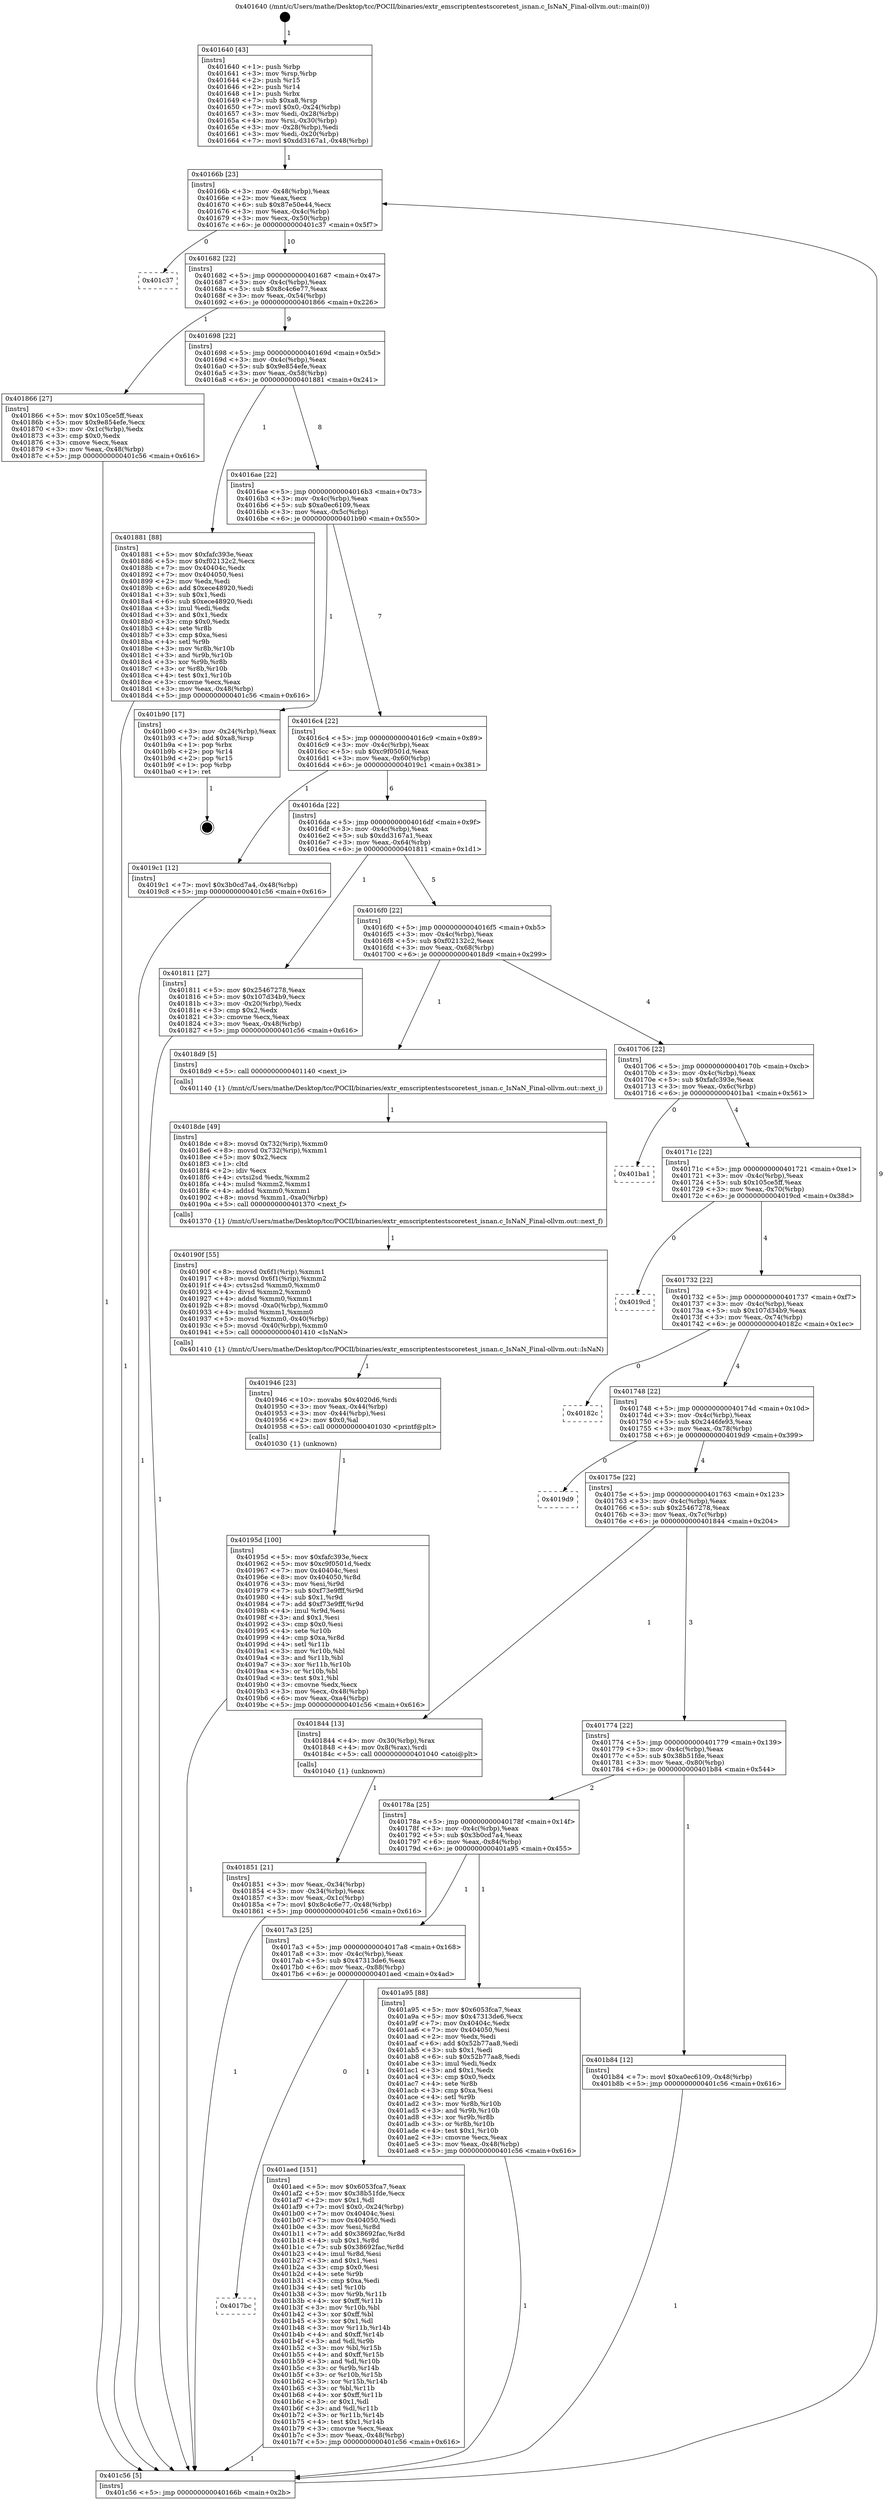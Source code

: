 digraph "0x401640" {
  label = "0x401640 (/mnt/c/Users/mathe/Desktop/tcc/POCII/binaries/extr_emscriptentestscoretest_isnan.c_IsNaN_Final-ollvm.out::main(0))"
  labelloc = "t"
  node[shape=record]

  Entry [label="",width=0.3,height=0.3,shape=circle,fillcolor=black,style=filled]
  "0x40166b" [label="{
     0x40166b [23]\l
     | [instrs]\l
     &nbsp;&nbsp;0x40166b \<+3\>: mov -0x48(%rbp),%eax\l
     &nbsp;&nbsp;0x40166e \<+2\>: mov %eax,%ecx\l
     &nbsp;&nbsp;0x401670 \<+6\>: sub $0x87e50e44,%ecx\l
     &nbsp;&nbsp;0x401676 \<+3\>: mov %eax,-0x4c(%rbp)\l
     &nbsp;&nbsp;0x401679 \<+3\>: mov %ecx,-0x50(%rbp)\l
     &nbsp;&nbsp;0x40167c \<+6\>: je 0000000000401c37 \<main+0x5f7\>\l
  }"]
  "0x401c37" [label="{
     0x401c37\l
  }", style=dashed]
  "0x401682" [label="{
     0x401682 [22]\l
     | [instrs]\l
     &nbsp;&nbsp;0x401682 \<+5\>: jmp 0000000000401687 \<main+0x47\>\l
     &nbsp;&nbsp;0x401687 \<+3\>: mov -0x4c(%rbp),%eax\l
     &nbsp;&nbsp;0x40168a \<+5\>: sub $0x8c4c6e77,%eax\l
     &nbsp;&nbsp;0x40168f \<+3\>: mov %eax,-0x54(%rbp)\l
     &nbsp;&nbsp;0x401692 \<+6\>: je 0000000000401866 \<main+0x226\>\l
  }"]
  Exit [label="",width=0.3,height=0.3,shape=circle,fillcolor=black,style=filled,peripheries=2]
  "0x401866" [label="{
     0x401866 [27]\l
     | [instrs]\l
     &nbsp;&nbsp;0x401866 \<+5\>: mov $0x105ce5ff,%eax\l
     &nbsp;&nbsp;0x40186b \<+5\>: mov $0x9e854efe,%ecx\l
     &nbsp;&nbsp;0x401870 \<+3\>: mov -0x1c(%rbp),%edx\l
     &nbsp;&nbsp;0x401873 \<+3\>: cmp $0x0,%edx\l
     &nbsp;&nbsp;0x401876 \<+3\>: cmove %ecx,%eax\l
     &nbsp;&nbsp;0x401879 \<+3\>: mov %eax,-0x48(%rbp)\l
     &nbsp;&nbsp;0x40187c \<+5\>: jmp 0000000000401c56 \<main+0x616\>\l
  }"]
  "0x401698" [label="{
     0x401698 [22]\l
     | [instrs]\l
     &nbsp;&nbsp;0x401698 \<+5\>: jmp 000000000040169d \<main+0x5d\>\l
     &nbsp;&nbsp;0x40169d \<+3\>: mov -0x4c(%rbp),%eax\l
     &nbsp;&nbsp;0x4016a0 \<+5\>: sub $0x9e854efe,%eax\l
     &nbsp;&nbsp;0x4016a5 \<+3\>: mov %eax,-0x58(%rbp)\l
     &nbsp;&nbsp;0x4016a8 \<+6\>: je 0000000000401881 \<main+0x241\>\l
  }"]
  "0x4017bc" [label="{
     0x4017bc\l
  }", style=dashed]
  "0x401881" [label="{
     0x401881 [88]\l
     | [instrs]\l
     &nbsp;&nbsp;0x401881 \<+5\>: mov $0xfafc393e,%eax\l
     &nbsp;&nbsp;0x401886 \<+5\>: mov $0xf02132c2,%ecx\l
     &nbsp;&nbsp;0x40188b \<+7\>: mov 0x40404c,%edx\l
     &nbsp;&nbsp;0x401892 \<+7\>: mov 0x404050,%esi\l
     &nbsp;&nbsp;0x401899 \<+2\>: mov %edx,%edi\l
     &nbsp;&nbsp;0x40189b \<+6\>: add $0xece48920,%edi\l
     &nbsp;&nbsp;0x4018a1 \<+3\>: sub $0x1,%edi\l
     &nbsp;&nbsp;0x4018a4 \<+6\>: sub $0xece48920,%edi\l
     &nbsp;&nbsp;0x4018aa \<+3\>: imul %edi,%edx\l
     &nbsp;&nbsp;0x4018ad \<+3\>: and $0x1,%edx\l
     &nbsp;&nbsp;0x4018b0 \<+3\>: cmp $0x0,%edx\l
     &nbsp;&nbsp;0x4018b3 \<+4\>: sete %r8b\l
     &nbsp;&nbsp;0x4018b7 \<+3\>: cmp $0xa,%esi\l
     &nbsp;&nbsp;0x4018ba \<+4\>: setl %r9b\l
     &nbsp;&nbsp;0x4018be \<+3\>: mov %r8b,%r10b\l
     &nbsp;&nbsp;0x4018c1 \<+3\>: and %r9b,%r10b\l
     &nbsp;&nbsp;0x4018c4 \<+3\>: xor %r9b,%r8b\l
     &nbsp;&nbsp;0x4018c7 \<+3\>: or %r8b,%r10b\l
     &nbsp;&nbsp;0x4018ca \<+4\>: test $0x1,%r10b\l
     &nbsp;&nbsp;0x4018ce \<+3\>: cmovne %ecx,%eax\l
     &nbsp;&nbsp;0x4018d1 \<+3\>: mov %eax,-0x48(%rbp)\l
     &nbsp;&nbsp;0x4018d4 \<+5\>: jmp 0000000000401c56 \<main+0x616\>\l
  }"]
  "0x4016ae" [label="{
     0x4016ae [22]\l
     | [instrs]\l
     &nbsp;&nbsp;0x4016ae \<+5\>: jmp 00000000004016b3 \<main+0x73\>\l
     &nbsp;&nbsp;0x4016b3 \<+3\>: mov -0x4c(%rbp),%eax\l
     &nbsp;&nbsp;0x4016b6 \<+5\>: sub $0xa0ec6109,%eax\l
     &nbsp;&nbsp;0x4016bb \<+3\>: mov %eax,-0x5c(%rbp)\l
     &nbsp;&nbsp;0x4016be \<+6\>: je 0000000000401b90 \<main+0x550\>\l
  }"]
  "0x401aed" [label="{
     0x401aed [151]\l
     | [instrs]\l
     &nbsp;&nbsp;0x401aed \<+5\>: mov $0x6053fca7,%eax\l
     &nbsp;&nbsp;0x401af2 \<+5\>: mov $0x38b51fde,%ecx\l
     &nbsp;&nbsp;0x401af7 \<+2\>: mov $0x1,%dl\l
     &nbsp;&nbsp;0x401af9 \<+7\>: movl $0x0,-0x24(%rbp)\l
     &nbsp;&nbsp;0x401b00 \<+7\>: mov 0x40404c,%esi\l
     &nbsp;&nbsp;0x401b07 \<+7\>: mov 0x404050,%edi\l
     &nbsp;&nbsp;0x401b0e \<+3\>: mov %esi,%r8d\l
     &nbsp;&nbsp;0x401b11 \<+7\>: add $0x38692fac,%r8d\l
     &nbsp;&nbsp;0x401b18 \<+4\>: sub $0x1,%r8d\l
     &nbsp;&nbsp;0x401b1c \<+7\>: sub $0x38692fac,%r8d\l
     &nbsp;&nbsp;0x401b23 \<+4\>: imul %r8d,%esi\l
     &nbsp;&nbsp;0x401b27 \<+3\>: and $0x1,%esi\l
     &nbsp;&nbsp;0x401b2a \<+3\>: cmp $0x0,%esi\l
     &nbsp;&nbsp;0x401b2d \<+4\>: sete %r9b\l
     &nbsp;&nbsp;0x401b31 \<+3\>: cmp $0xa,%edi\l
     &nbsp;&nbsp;0x401b34 \<+4\>: setl %r10b\l
     &nbsp;&nbsp;0x401b38 \<+3\>: mov %r9b,%r11b\l
     &nbsp;&nbsp;0x401b3b \<+4\>: xor $0xff,%r11b\l
     &nbsp;&nbsp;0x401b3f \<+3\>: mov %r10b,%bl\l
     &nbsp;&nbsp;0x401b42 \<+3\>: xor $0xff,%bl\l
     &nbsp;&nbsp;0x401b45 \<+3\>: xor $0x1,%dl\l
     &nbsp;&nbsp;0x401b48 \<+3\>: mov %r11b,%r14b\l
     &nbsp;&nbsp;0x401b4b \<+4\>: and $0xff,%r14b\l
     &nbsp;&nbsp;0x401b4f \<+3\>: and %dl,%r9b\l
     &nbsp;&nbsp;0x401b52 \<+3\>: mov %bl,%r15b\l
     &nbsp;&nbsp;0x401b55 \<+4\>: and $0xff,%r15b\l
     &nbsp;&nbsp;0x401b59 \<+3\>: and %dl,%r10b\l
     &nbsp;&nbsp;0x401b5c \<+3\>: or %r9b,%r14b\l
     &nbsp;&nbsp;0x401b5f \<+3\>: or %r10b,%r15b\l
     &nbsp;&nbsp;0x401b62 \<+3\>: xor %r15b,%r14b\l
     &nbsp;&nbsp;0x401b65 \<+3\>: or %bl,%r11b\l
     &nbsp;&nbsp;0x401b68 \<+4\>: xor $0xff,%r11b\l
     &nbsp;&nbsp;0x401b6c \<+3\>: or $0x1,%dl\l
     &nbsp;&nbsp;0x401b6f \<+3\>: and %dl,%r11b\l
     &nbsp;&nbsp;0x401b72 \<+3\>: or %r11b,%r14b\l
     &nbsp;&nbsp;0x401b75 \<+4\>: test $0x1,%r14b\l
     &nbsp;&nbsp;0x401b79 \<+3\>: cmovne %ecx,%eax\l
     &nbsp;&nbsp;0x401b7c \<+3\>: mov %eax,-0x48(%rbp)\l
     &nbsp;&nbsp;0x401b7f \<+5\>: jmp 0000000000401c56 \<main+0x616\>\l
  }"]
  "0x401b90" [label="{
     0x401b90 [17]\l
     | [instrs]\l
     &nbsp;&nbsp;0x401b90 \<+3\>: mov -0x24(%rbp),%eax\l
     &nbsp;&nbsp;0x401b93 \<+7\>: add $0xa8,%rsp\l
     &nbsp;&nbsp;0x401b9a \<+1\>: pop %rbx\l
     &nbsp;&nbsp;0x401b9b \<+2\>: pop %r14\l
     &nbsp;&nbsp;0x401b9d \<+2\>: pop %r15\l
     &nbsp;&nbsp;0x401b9f \<+1\>: pop %rbp\l
     &nbsp;&nbsp;0x401ba0 \<+1\>: ret\l
  }"]
  "0x4016c4" [label="{
     0x4016c4 [22]\l
     | [instrs]\l
     &nbsp;&nbsp;0x4016c4 \<+5\>: jmp 00000000004016c9 \<main+0x89\>\l
     &nbsp;&nbsp;0x4016c9 \<+3\>: mov -0x4c(%rbp),%eax\l
     &nbsp;&nbsp;0x4016cc \<+5\>: sub $0xc9f0501d,%eax\l
     &nbsp;&nbsp;0x4016d1 \<+3\>: mov %eax,-0x60(%rbp)\l
     &nbsp;&nbsp;0x4016d4 \<+6\>: je 00000000004019c1 \<main+0x381\>\l
  }"]
  "0x4017a3" [label="{
     0x4017a3 [25]\l
     | [instrs]\l
     &nbsp;&nbsp;0x4017a3 \<+5\>: jmp 00000000004017a8 \<main+0x168\>\l
     &nbsp;&nbsp;0x4017a8 \<+3\>: mov -0x4c(%rbp),%eax\l
     &nbsp;&nbsp;0x4017ab \<+5\>: sub $0x47313de6,%eax\l
     &nbsp;&nbsp;0x4017b0 \<+6\>: mov %eax,-0x88(%rbp)\l
     &nbsp;&nbsp;0x4017b6 \<+6\>: je 0000000000401aed \<main+0x4ad\>\l
  }"]
  "0x4019c1" [label="{
     0x4019c1 [12]\l
     | [instrs]\l
     &nbsp;&nbsp;0x4019c1 \<+7\>: movl $0x3b0cd7a4,-0x48(%rbp)\l
     &nbsp;&nbsp;0x4019c8 \<+5\>: jmp 0000000000401c56 \<main+0x616\>\l
  }"]
  "0x4016da" [label="{
     0x4016da [22]\l
     | [instrs]\l
     &nbsp;&nbsp;0x4016da \<+5\>: jmp 00000000004016df \<main+0x9f\>\l
     &nbsp;&nbsp;0x4016df \<+3\>: mov -0x4c(%rbp),%eax\l
     &nbsp;&nbsp;0x4016e2 \<+5\>: sub $0xdd3167a1,%eax\l
     &nbsp;&nbsp;0x4016e7 \<+3\>: mov %eax,-0x64(%rbp)\l
     &nbsp;&nbsp;0x4016ea \<+6\>: je 0000000000401811 \<main+0x1d1\>\l
  }"]
  "0x401a95" [label="{
     0x401a95 [88]\l
     | [instrs]\l
     &nbsp;&nbsp;0x401a95 \<+5\>: mov $0x6053fca7,%eax\l
     &nbsp;&nbsp;0x401a9a \<+5\>: mov $0x47313de6,%ecx\l
     &nbsp;&nbsp;0x401a9f \<+7\>: mov 0x40404c,%edx\l
     &nbsp;&nbsp;0x401aa6 \<+7\>: mov 0x404050,%esi\l
     &nbsp;&nbsp;0x401aad \<+2\>: mov %edx,%edi\l
     &nbsp;&nbsp;0x401aaf \<+6\>: add $0x52b77aa8,%edi\l
     &nbsp;&nbsp;0x401ab5 \<+3\>: sub $0x1,%edi\l
     &nbsp;&nbsp;0x401ab8 \<+6\>: sub $0x52b77aa8,%edi\l
     &nbsp;&nbsp;0x401abe \<+3\>: imul %edi,%edx\l
     &nbsp;&nbsp;0x401ac1 \<+3\>: and $0x1,%edx\l
     &nbsp;&nbsp;0x401ac4 \<+3\>: cmp $0x0,%edx\l
     &nbsp;&nbsp;0x401ac7 \<+4\>: sete %r8b\l
     &nbsp;&nbsp;0x401acb \<+3\>: cmp $0xa,%esi\l
     &nbsp;&nbsp;0x401ace \<+4\>: setl %r9b\l
     &nbsp;&nbsp;0x401ad2 \<+3\>: mov %r8b,%r10b\l
     &nbsp;&nbsp;0x401ad5 \<+3\>: and %r9b,%r10b\l
     &nbsp;&nbsp;0x401ad8 \<+3\>: xor %r9b,%r8b\l
     &nbsp;&nbsp;0x401adb \<+3\>: or %r8b,%r10b\l
     &nbsp;&nbsp;0x401ade \<+4\>: test $0x1,%r10b\l
     &nbsp;&nbsp;0x401ae2 \<+3\>: cmovne %ecx,%eax\l
     &nbsp;&nbsp;0x401ae5 \<+3\>: mov %eax,-0x48(%rbp)\l
     &nbsp;&nbsp;0x401ae8 \<+5\>: jmp 0000000000401c56 \<main+0x616\>\l
  }"]
  "0x401811" [label="{
     0x401811 [27]\l
     | [instrs]\l
     &nbsp;&nbsp;0x401811 \<+5\>: mov $0x25467278,%eax\l
     &nbsp;&nbsp;0x401816 \<+5\>: mov $0x107d34b9,%ecx\l
     &nbsp;&nbsp;0x40181b \<+3\>: mov -0x20(%rbp),%edx\l
     &nbsp;&nbsp;0x40181e \<+3\>: cmp $0x2,%edx\l
     &nbsp;&nbsp;0x401821 \<+3\>: cmovne %ecx,%eax\l
     &nbsp;&nbsp;0x401824 \<+3\>: mov %eax,-0x48(%rbp)\l
     &nbsp;&nbsp;0x401827 \<+5\>: jmp 0000000000401c56 \<main+0x616\>\l
  }"]
  "0x4016f0" [label="{
     0x4016f0 [22]\l
     | [instrs]\l
     &nbsp;&nbsp;0x4016f0 \<+5\>: jmp 00000000004016f5 \<main+0xb5\>\l
     &nbsp;&nbsp;0x4016f5 \<+3\>: mov -0x4c(%rbp),%eax\l
     &nbsp;&nbsp;0x4016f8 \<+5\>: sub $0xf02132c2,%eax\l
     &nbsp;&nbsp;0x4016fd \<+3\>: mov %eax,-0x68(%rbp)\l
     &nbsp;&nbsp;0x401700 \<+6\>: je 00000000004018d9 \<main+0x299\>\l
  }"]
  "0x401c56" [label="{
     0x401c56 [5]\l
     | [instrs]\l
     &nbsp;&nbsp;0x401c56 \<+5\>: jmp 000000000040166b \<main+0x2b\>\l
  }"]
  "0x401640" [label="{
     0x401640 [43]\l
     | [instrs]\l
     &nbsp;&nbsp;0x401640 \<+1\>: push %rbp\l
     &nbsp;&nbsp;0x401641 \<+3\>: mov %rsp,%rbp\l
     &nbsp;&nbsp;0x401644 \<+2\>: push %r15\l
     &nbsp;&nbsp;0x401646 \<+2\>: push %r14\l
     &nbsp;&nbsp;0x401648 \<+1\>: push %rbx\l
     &nbsp;&nbsp;0x401649 \<+7\>: sub $0xa8,%rsp\l
     &nbsp;&nbsp;0x401650 \<+7\>: movl $0x0,-0x24(%rbp)\l
     &nbsp;&nbsp;0x401657 \<+3\>: mov %edi,-0x28(%rbp)\l
     &nbsp;&nbsp;0x40165a \<+4\>: mov %rsi,-0x30(%rbp)\l
     &nbsp;&nbsp;0x40165e \<+3\>: mov -0x28(%rbp),%edi\l
     &nbsp;&nbsp;0x401661 \<+3\>: mov %edi,-0x20(%rbp)\l
     &nbsp;&nbsp;0x401664 \<+7\>: movl $0xdd3167a1,-0x48(%rbp)\l
  }"]
  "0x40178a" [label="{
     0x40178a [25]\l
     | [instrs]\l
     &nbsp;&nbsp;0x40178a \<+5\>: jmp 000000000040178f \<main+0x14f\>\l
     &nbsp;&nbsp;0x40178f \<+3\>: mov -0x4c(%rbp),%eax\l
     &nbsp;&nbsp;0x401792 \<+5\>: sub $0x3b0cd7a4,%eax\l
     &nbsp;&nbsp;0x401797 \<+6\>: mov %eax,-0x84(%rbp)\l
     &nbsp;&nbsp;0x40179d \<+6\>: je 0000000000401a95 \<main+0x455\>\l
  }"]
  "0x4018d9" [label="{
     0x4018d9 [5]\l
     | [instrs]\l
     &nbsp;&nbsp;0x4018d9 \<+5\>: call 0000000000401140 \<next_i\>\l
     | [calls]\l
     &nbsp;&nbsp;0x401140 \{1\} (/mnt/c/Users/mathe/Desktop/tcc/POCII/binaries/extr_emscriptentestscoretest_isnan.c_IsNaN_Final-ollvm.out::next_i)\l
  }"]
  "0x401706" [label="{
     0x401706 [22]\l
     | [instrs]\l
     &nbsp;&nbsp;0x401706 \<+5\>: jmp 000000000040170b \<main+0xcb\>\l
     &nbsp;&nbsp;0x40170b \<+3\>: mov -0x4c(%rbp),%eax\l
     &nbsp;&nbsp;0x40170e \<+5\>: sub $0xfafc393e,%eax\l
     &nbsp;&nbsp;0x401713 \<+3\>: mov %eax,-0x6c(%rbp)\l
     &nbsp;&nbsp;0x401716 \<+6\>: je 0000000000401ba1 \<main+0x561\>\l
  }"]
  "0x401b84" [label="{
     0x401b84 [12]\l
     | [instrs]\l
     &nbsp;&nbsp;0x401b84 \<+7\>: movl $0xa0ec6109,-0x48(%rbp)\l
     &nbsp;&nbsp;0x401b8b \<+5\>: jmp 0000000000401c56 \<main+0x616\>\l
  }"]
  "0x401ba1" [label="{
     0x401ba1\l
  }", style=dashed]
  "0x40171c" [label="{
     0x40171c [22]\l
     | [instrs]\l
     &nbsp;&nbsp;0x40171c \<+5\>: jmp 0000000000401721 \<main+0xe1\>\l
     &nbsp;&nbsp;0x401721 \<+3\>: mov -0x4c(%rbp),%eax\l
     &nbsp;&nbsp;0x401724 \<+5\>: sub $0x105ce5ff,%eax\l
     &nbsp;&nbsp;0x401729 \<+3\>: mov %eax,-0x70(%rbp)\l
     &nbsp;&nbsp;0x40172c \<+6\>: je 00000000004019cd \<main+0x38d\>\l
  }"]
  "0x40195d" [label="{
     0x40195d [100]\l
     | [instrs]\l
     &nbsp;&nbsp;0x40195d \<+5\>: mov $0xfafc393e,%ecx\l
     &nbsp;&nbsp;0x401962 \<+5\>: mov $0xc9f0501d,%edx\l
     &nbsp;&nbsp;0x401967 \<+7\>: mov 0x40404c,%esi\l
     &nbsp;&nbsp;0x40196e \<+8\>: mov 0x404050,%r8d\l
     &nbsp;&nbsp;0x401976 \<+3\>: mov %esi,%r9d\l
     &nbsp;&nbsp;0x401979 \<+7\>: sub $0xf73e9fff,%r9d\l
     &nbsp;&nbsp;0x401980 \<+4\>: sub $0x1,%r9d\l
     &nbsp;&nbsp;0x401984 \<+7\>: add $0xf73e9fff,%r9d\l
     &nbsp;&nbsp;0x40198b \<+4\>: imul %r9d,%esi\l
     &nbsp;&nbsp;0x40198f \<+3\>: and $0x1,%esi\l
     &nbsp;&nbsp;0x401992 \<+3\>: cmp $0x0,%esi\l
     &nbsp;&nbsp;0x401995 \<+4\>: sete %r10b\l
     &nbsp;&nbsp;0x401999 \<+4\>: cmp $0xa,%r8d\l
     &nbsp;&nbsp;0x40199d \<+4\>: setl %r11b\l
     &nbsp;&nbsp;0x4019a1 \<+3\>: mov %r10b,%bl\l
     &nbsp;&nbsp;0x4019a4 \<+3\>: and %r11b,%bl\l
     &nbsp;&nbsp;0x4019a7 \<+3\>: xor %r11b,%r10b\l
     &nbsp;&nbsp;0x4019aa \<+3\>: or %r10b,%bl\l
     &nbsp;&nbsp;0x4019ad \<+3\>: test $0x1,%bl\l
     &nbsp;&nbsp;0x4019b0 \<+3\>: cmovne %edx,%ecx\l
     &nbsp;&nbsp;0x4019b3 \<+3\>: mov %ecx,-0x48(%rbp)\l
     &nbsp;&nbsp;0x4019b6 \<+6\>: mov %eax,-0xa4(%rbp)\l
     &nbsp;&nbsp;0x4019bc \<+5\>: jmp 0000000000401c56 \<main+0x616\>\l
  }"]
  "0x4019cd" [label="{
     0x4019cd\l
  }", style=dashed]
  "0x401732" [label="{
     0x401732 [22]\l
     | [instrs]\l
     &nbsp;&nbsp;0x401732 \<+5\>: jmp 0000000000401737 \<main+0xf7\>\l
     &nbsp;&nbsp;0x401737 \<+3\>: mov -0x4c(%rbp),%eax\l
     &nbsp;&nbsp;0x40173a \<+5\>: sub $0x107d34b9,%eax\l
     &nbsp;&nbsp;0x40173f \<+3\>: mov %eax,-0x74(%rbp)\l
     &nbsp;&nbsp;0x401742 \<+6\>: je 000000000040182c \<main+0x1ec\>\l
  }"]
  "0x401946" [label="{
     0x401946 [23]\l
     | [instrs]\l
     &nbsp;&nbsp;0x401946 \<+10\>: movabs $0x4020d6,%rdi\l
     &nbsp;&nbsp;0x401950 \<+3\>: mov %eax,-0x44(%rbp)\l
     &nbsp;&nbsp;0x401953 \<+3\>: mov -0x44(%rbp),%esi\l
     &nbsp;&nbsp;0x401956 \<+2\>: mov $0x0,%al\l
     &nbsp;&nbsp;0x401958 \<+5\>: call 0000000000401030 \<printf@plt\>\l
     | [calls]\l
     &nbsp;&nbsp;0x401030 \{1\} (unknown)\l
  }"]
  "0x40182c" [label="{
     0x40182c\l
  }", style=dashed]
  "0x401748" [label="{
     0x401748 [22]\l
     | [instrs]\l
     &nbsp;&nbsp;0x401748 \<+5\>: jmp 000000000040174d \<main+0x10d\>\l
     &nbsp;&nbsp;0x40174d \<+3\>: mov -0x4c(%rbp),%eax\l
     &nbsp;&nbsp;0x401750 \<+5\>: sub $0x2446fe93,%eax\l
     &nbsp;&nbsp;0x401755 \<+3\>: mov %eax,-0x78(%rbp)\l
     &nbsp;&nbsp;0x401758 \<+6\>: je 00000000004019d9 \<main+0x399\>\l
  }"]
  "0x40190f" [label="{
     0x40190f [55]\l
     | [instrs]\l
     &nbsp;&nbsp;0x40190f \<+8\>: movsd 0x6f1(%rip),%xmm1\l
     &nbsp;&nbsp;0x401917 \<+8\>: movsd 0x6f1(%rip),%xmm2\l
     &nbsp;&nbsp;0x40191f \<+4\>: cvtss2sd %xmm0,%xmm0\l
     &nbsp;&nbsp;0x401923 \<+4\>: divsd %xmm2,%xmm0\l
     &nbsp;&nbsp;0x401927 \<+4\>: addsd %xmm0,%xmm1\l
     &nbsp;&nbsp;0x40192b \<+8\>: movsd -0xa0(%rbp),%xmm0\l
     &nbsp;&nbsp;0x401933 \<+4\>: mulsd %xmm1,%xmm0\l
     &nbsp;&nbsp;0x401937 \<+5\>: movsd %xmm0,-0x40(%rbp)\l
     &nbsp;&nbsp;0x40193c \<+5\>: movsd -0x40(%rbp),%xmm0\l
     &nbsp;&nbsp;0x401941 \<+5\>: call 0000000000401410 \<IsNaN\>\l
     | [calls]\l
     &nbsp;&nbsp;0x401410 \{1\} (/mnt/c/Users/mathe/Desktop/tcc/POCII/binaries/extr_emscriptentestscoretest_isnan.c_IsNaN_Final-ollvm.out::IsNaN)\l
  }"]
  "0x4019d9" [label="{
     0x4019d9\l
  }", style=dashed]
  "0x40175e" [label="{
     0x40175e [22]\l
     | [instrs]\l
     &nbsp;&nbsp;0x40175e \<+5\>: jmp 0000000000401763 \<main+0x123\>\l
     &nbsp;&nbsp;0x401763 \<+3\>: mov -0x4c(%rbp),%eax\l
     &nbsp;&nbsp;0x401766 \<+5\>: sub $0x25467278,%eax\l
     &nbsp;&nbsp;0x40176b \<+3\>: mov %eax,-0x7c(%rbp)\l
     &nbsp;&nbsp;0x40176e \<+6\>: je 0000000000401844 \<main+0x204\>\l
  }"]
  "0x4018de" [label="{
     0x4018de [49]\l
     | [instrs]\l
     &nbsp;&nbsp;0x4018de \<+8\>: movsd 0x732(%rip),%xmm0\l
     &nbsp;&nbsp;0x4018e6 \<+8\>: movsd 0x732(%rip),%xmm1\l
     &nbsp;&nbsp;0x4018ee \<+5\>: mov $0x2,%ecx\l
     &nbsp;&nbsp;0x4018f3 \<+1\>: cltd\l
     &nbsp;&nbsp;0x4018f4 \<+2\>: idiv %ecx\l
     &nbsp;&nbsp;0x4018f6 \<+4\>: cvtsi2sd %edx,%xmm2\l
     &nbsp;&nbsp;0x4018fa \<+4\>: mulsd %xmm2,%xmm1\l
     &nbsp;&nbsp;0x4018fe \<+4\>: addsd %xmm0,%xmm1\l
     &nbsp;&nbsp;0x401902 \<+8\>: movsd %xmm1,-0xa0(%rbp)\l
     &nbsp;&nbsp;0x40190a \<+5\>: call 0000000000401370 \<next_f\>\l
     | [calls]\l
     &nbsp;&nbsp;0x401370 \{1\} (/mnt/c/Users/mathe/Desktop/tcc/POCII/binaries/extr_emscriptentestscoretest_isnan.c_IsNaN_Final-ollvm.out::next_f)\l
  }"]
  "0x401844" [label="{
     0x401844 [13]\l
     | [instrs]\l
     &nbsp;&nbsp;0x401844 \<+4\>: mov -0x30(%rbp),%rax\l
     &nbsp;&nbsp;0x401848 \<+4\>: mov 0x8(%rax),%rdi\l
     &nbsp;&nbsp;0x40184c \<+5\>: call 0000000000401040 \<atoi@plt\>\l
     | [calls]\l
     &nbsp;&nbsp;0x401040 \{1\} (unknown)\l
  }"]
  "0x401774" [label="{
     0x401774 [22]\l
     | [instrs]\l
     &nbsp;&nbsp;0x401774 \<+5\>: jmp 0000000000401779 \<main+0x139\>\l
     &nbsp;&nbsp;0x401779 \<+3\>: mov -0x4c(%rbp),%eax\l
     &nbsp;&nbsp;0x40177c \<+5\>: sub $0x38b51fde,%eax\l
     &nbsp;&nbsp;0x401781 \<+3\>: mov %eax,-0x80(%rbp)\l
     &nbsp;&nbsp;0x401784 \<+6\>: je 0000000000401b84 \<main+0x544\>\l
  }"]
  "0x401851" [label="{
     0x401851 [21]\l
     | [instrs]\l
     &nbsp;&nbsp;0x401851 \<+3\>: mov %eax,-0x34(%rbp)\l
     &nbsp;&nbsp;0x401854 \<+3\>: mov -0x34(%rbp),%eax\l
     &nbsp;&nbsp;0x401857 \<+3\>: mov %eax,-0x1c(%rbp)\l
     &nbsp;&nbsp;0x40185a \<+7\>: movl $0x8c4c6e77,-0x48(%rbp)\l
     &nbsp;&nbsp;0x401861 \<+5\>: jmp 0000000000401c56 \<main+0x616\>\l
  }"]
  Entry -> "0x401640" [label=" 1"]
  "0x40166b" -> "0x401c37" [label=" 0"]
  "0x40166b" -> "0x401682" [label=" 10"]
  "0x401b90" -> Exit [label=" 1"]
  "0x401682" -> "0x401866" [label=" 1"]
  "0x401682" -> "0x401698" [label=" 9"]
  "0x401b84" -> "0x401c56" [label=" 1"]
  "0x401698" -> "0x401881" [label=" 1"]
  "0x401698" -> "0x4016ae" [label=" 8"]
  "0x401aed" -> "0x401c56" [label=" 1"]
  "0x4016ae" -> "0x401b90" [label=" 1"]
  "0x4016ae" -> "0x4016c4" [label=" 7"]
  "0x4017a3" -> "0x4017bc" [label=" 0"]
  "0x4016c4" -> "0x4019c1" [label=" 1"]
  "0x4016c4" -> "0x4016da" [label=" 6"]
  "0x4017a3" -> "0x401aed" [label=" 1"]
  "0x4016da" -> "0x401811" [label=" 1"]
  "0x4016da" -> "0x4016f0" [label=" 5"]
  "0x401811" -> "0x401c56" [label=" 1"]
  "0x401640" -> "0x40166b" [label=" 1"]
  "0x401c56" -> "0x40166b" [label=" 9"]
  "0x401a95" -> "0x401c56" [label=" 1"]
  "0x4016f0" -> "0x4018d9" [label=" 1"]
  "0x4016f0" -> "0x401706" [label=" 4"]
  "0x40178a" -> "0x401a95" [label=" 1"]
  "0x401706" -> "0x401ba1" [label=" 0"]
  "0x401706" -> "0x40171c" [label=" 4"]
  "0x40178a" -> "0x4017a3" [label=" 1"]
  "0x40171c" -> "0x4019cd" [label=" 0"]
  "0x40171c" -> "0x401732" [label=" 4"]
  "0x401774" -> "0x401b84" [label=" 1"]
  "0x401732" -> "0x40182c" [label=" 0"]
  "0x401732" -> "0x401748" [label=" 4"]
  "0x401774" -> "0x40178a" [label=" 2"]
  "0x401748" -> "0x4019d9" [label=" 0"]
  "0x401748" -> "0x40175e" [label=" 4"]
  "0x4019c1" -> "0x401c56" [label=" 1"]
  "0x40175e" -> "0x401844" [label=" 1"]
  "0x40175e" -> "0x401774" [label=" 3"]
  "0x401844" -> "0x401851" [label=" 1"]
  "0x401851" -> "0x401c56" [label=" 1"]
  "0x401866" -> "0x401c56" [label=" 1"]
  "0x401881" -> "0x401c56" [label=" 1"]
  "0x4018d9" -> "0x4018de" [label=" 1"]
  "0x4018de" -> "0x40190f" [label=" 1"]
  "0x40190f" -> "0x401946" [label=" 1"]
  "0x401946" -> "0x40195d" [label=" 1"]
  "0x40195d" -> "0x401c56" [label=" 1"]
}
